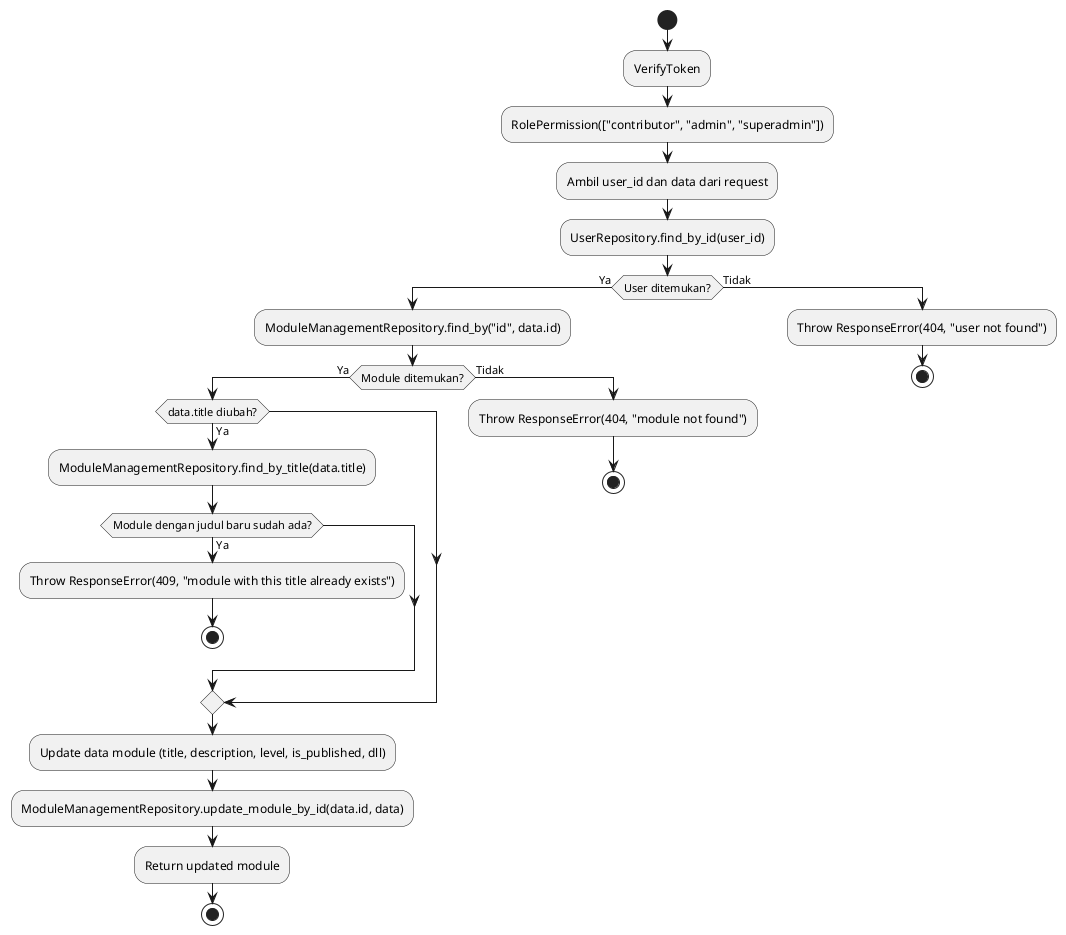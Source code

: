 @startuml
start

:VerifyToken;
:RolePermission(["contributor", "admin", "superadmin"]);

:Ambil user_id dan data dari request;
:UserRepository.find_by_id(user_id);

if (User ditemukan?) then (Ya)
    :ModuleManagementRepository.find_by("id", data.id);
    if (Module ditemukan?) then (Ya)
        if (data.title diubah?) then (Ya)
            :ModuleManagementRepository.find_by_title(data.title);
            if (Module dengan judul baru sudah ada?) then (Ya)
                :Throw ResponseError(409, "module with this title already exists");
                stop
            endif
        endif
        :Update data module (title, description, level, is_published, dll);
        :ModuleManagementRepository.update_module_by_id(data.id, data);
        :Return updated module;
        stop
    else (Tidak)
        :Throw ResponseError(404, "module not found");
        stop
    endif
else (Tidak)
    :Throw ResponseError(404, "user not found");
    stop
endif

@enduml